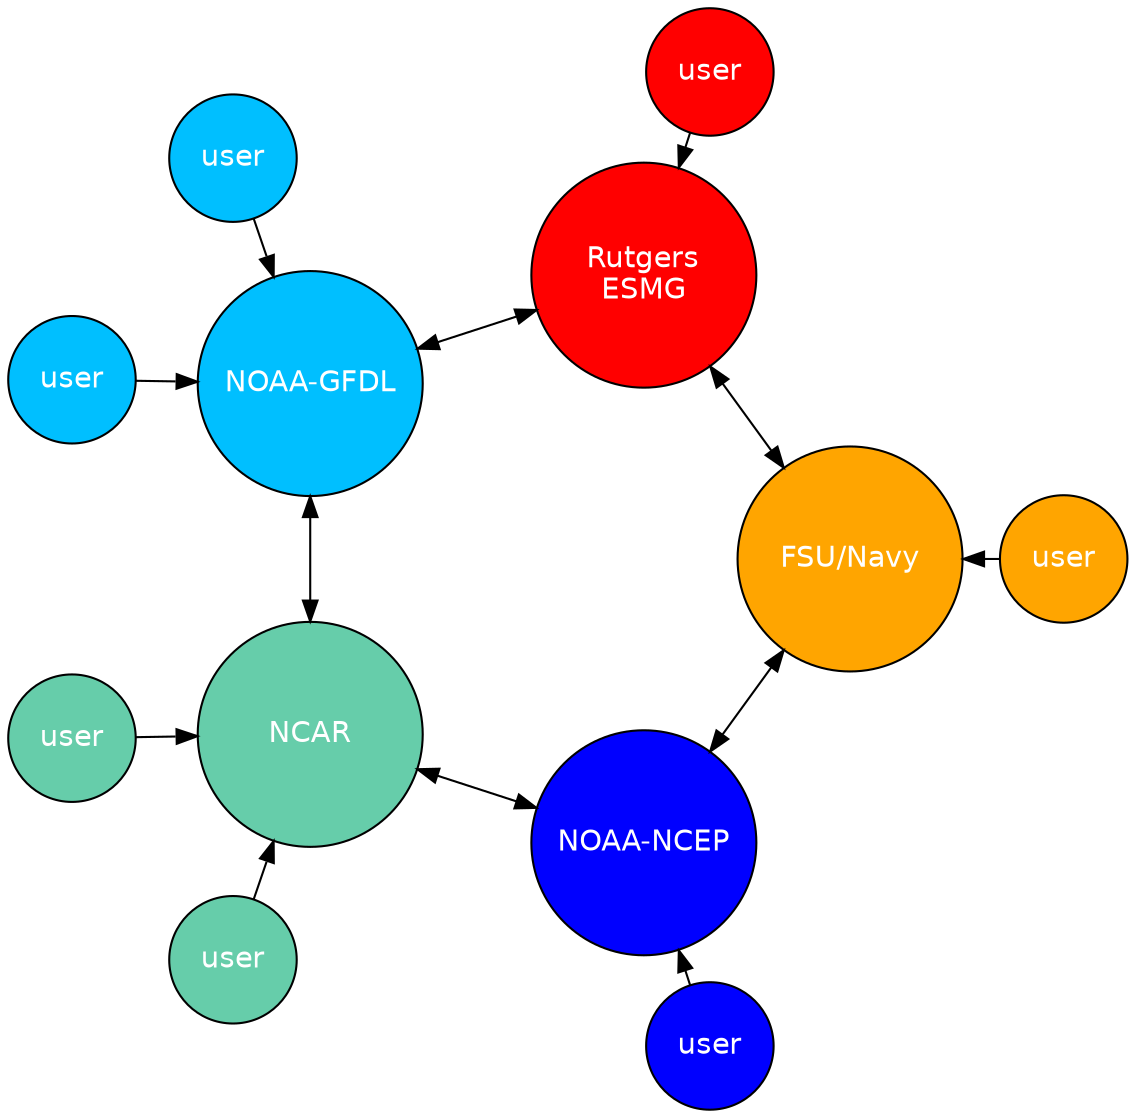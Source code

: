 digraph GitRepos {
    node [
        shape = circle,
        style = filled,
        fontcolor = white
        fontname = helvetica
    ]

    ncep [
        label = "NOAA-NCEP",
        fillcolor = "blue",
        width = 1.5,
    ]
    ncar [
        label = "NCAR",
        fillcolor = "mediumaquamarine",
        width = 1.5,
    ]
    gfdl [
        label = "NOAA-GFDL",
        fillcolor = "deepskyblue",
        width = 1.5,
    ]
    esmg [
        label = "Rutgers\nESMG",
        fillcolor = "red",
        width = 1.5,
    ]
    fsu [
        label = "FSU/Navy",
        fillcolor = "orange",
        width = 1.5,
    ]

    u_ncep [label = "user", fillcolor = "blue"]
    u1_ncar [label = "user", fillcolor = "mediumaquamarine"]
    u2_ncar [label = "user", fillcolor = "mediumaquamarine"]
    u1_gfdl [label = "user", fillcolor = "deepskyblue"]
    u2_gfdl [label = "user", fillcolor = "deepskyblue"]
    u_esmg [label = "user", fillcolor = "red"]
    u_fsu [label = "user", fillcolor = "orange"]

    layout = "circo"
    concentrate = true
    bgcolor = transparent

    ncep -> ncar [dir = both]
    ncar -> gfdl [dir = both]
    gfdl -> esmg [dir = both]
    esmg -> fsu [dir = both]
    fsu -> ncep [dir = both]

    u_ncep -> ncep
    u1_ncar -> ncar
    u2_ncar -> ncar
    u1_gfdl -> gfdl
    u2_gfdl -> gfdl
    u_esmg -> esmg
    u_fsu -> fsu
}
